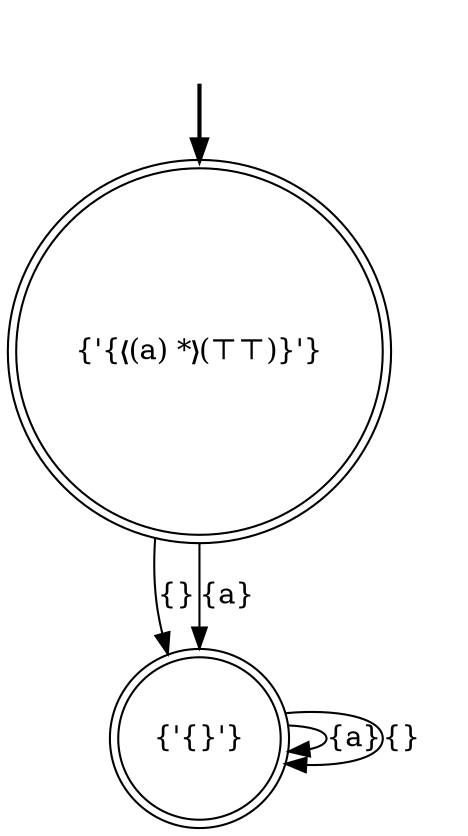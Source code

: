 digraph {
	fake [style=invisible]
	"{'{❬(a) *❭(⊤⊤)}'}" [root=true shape=doublecircle]
	"{'{}'}" [shape=doublecircle]
	fake -> "{'{❬(a) *❭(⊤⊤)}'}" [style=bold]
	"{'{❬(a) *❭(⊤⊤)}'}" -> "{'{}'}" [label="{}"]
	"{'{❬(a) *❭(⊤⊤)}'}" -> "{'{}'}" [label="{a}"]
	"{'{}'}" -> "{'{}'}" [label="{a}"]
	"{'{}'}" -> "{'{}'}" [label="{}"]
}
